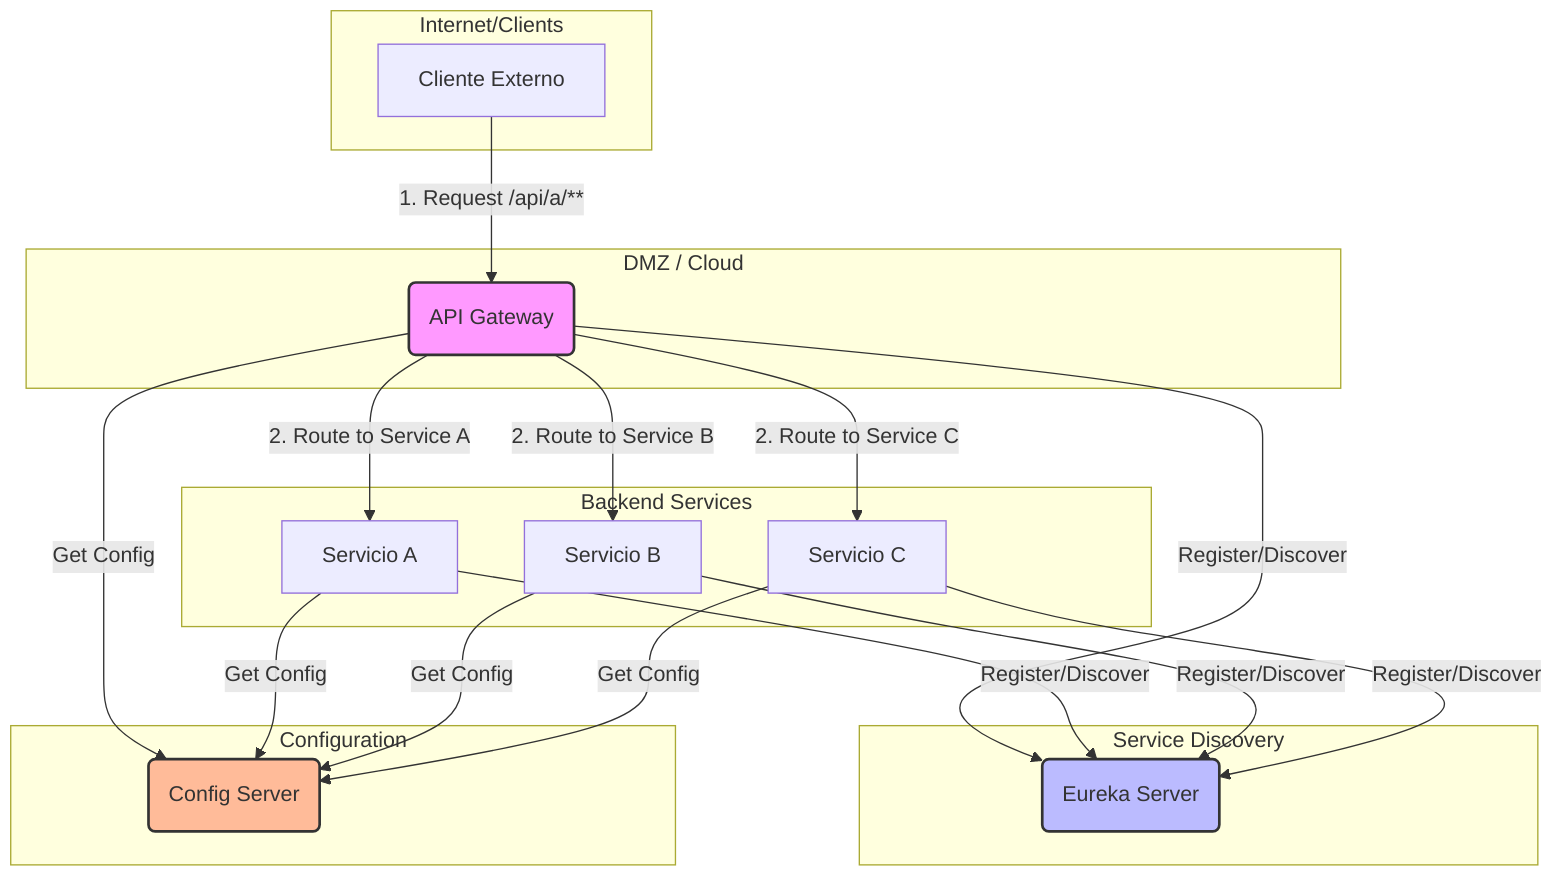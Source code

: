 graph TD
    subgraph "Internet/Clients"
        Client[Cliente Externo]
    end

    subgraph "DMZ / Cloud"
        Gateway(API Gateway)
    end

    subgraph "Backend Services"
        ServiceA[Servicio A]
        ServiceB[Servicio B]
        ServiceC[Servicio C]
    end

    subgraph "Service Discovery"
        Eureka(Eureka Server)
    end

    subgraph "Configuration"
        Config(Config Server)
    end

    Client -->|1. Request /api/a/**| Gateway
    Gateway -->|2. Route to Service A| ServiceA
    Gateway -->|2. Route to Service B| ServiceB
    Gateway -->|2. Route to Service C| ServiceC

    Gateway -->|Register/Discover| Eureka
    ServiceA -->|Register/Discover| Eureka
    ServiceB -->|Register/Discover| Eureka
    ServiceC -->|Register/Discover| Eureka

    Gateway -->|Get Config| Config
    ServiceA -->|Get Config| Config
    ServiceB -->|Get Config| Config
    ServiceC -->|Get Config| Config

    style Gateway fill:#f9f,stroke:#333,stroke-width:2px
    style Eureka fill:#bbf,stroke:#333,stroke-width:2px
    style Config fill:#fb9,stroke:#333,stroke-width:2px